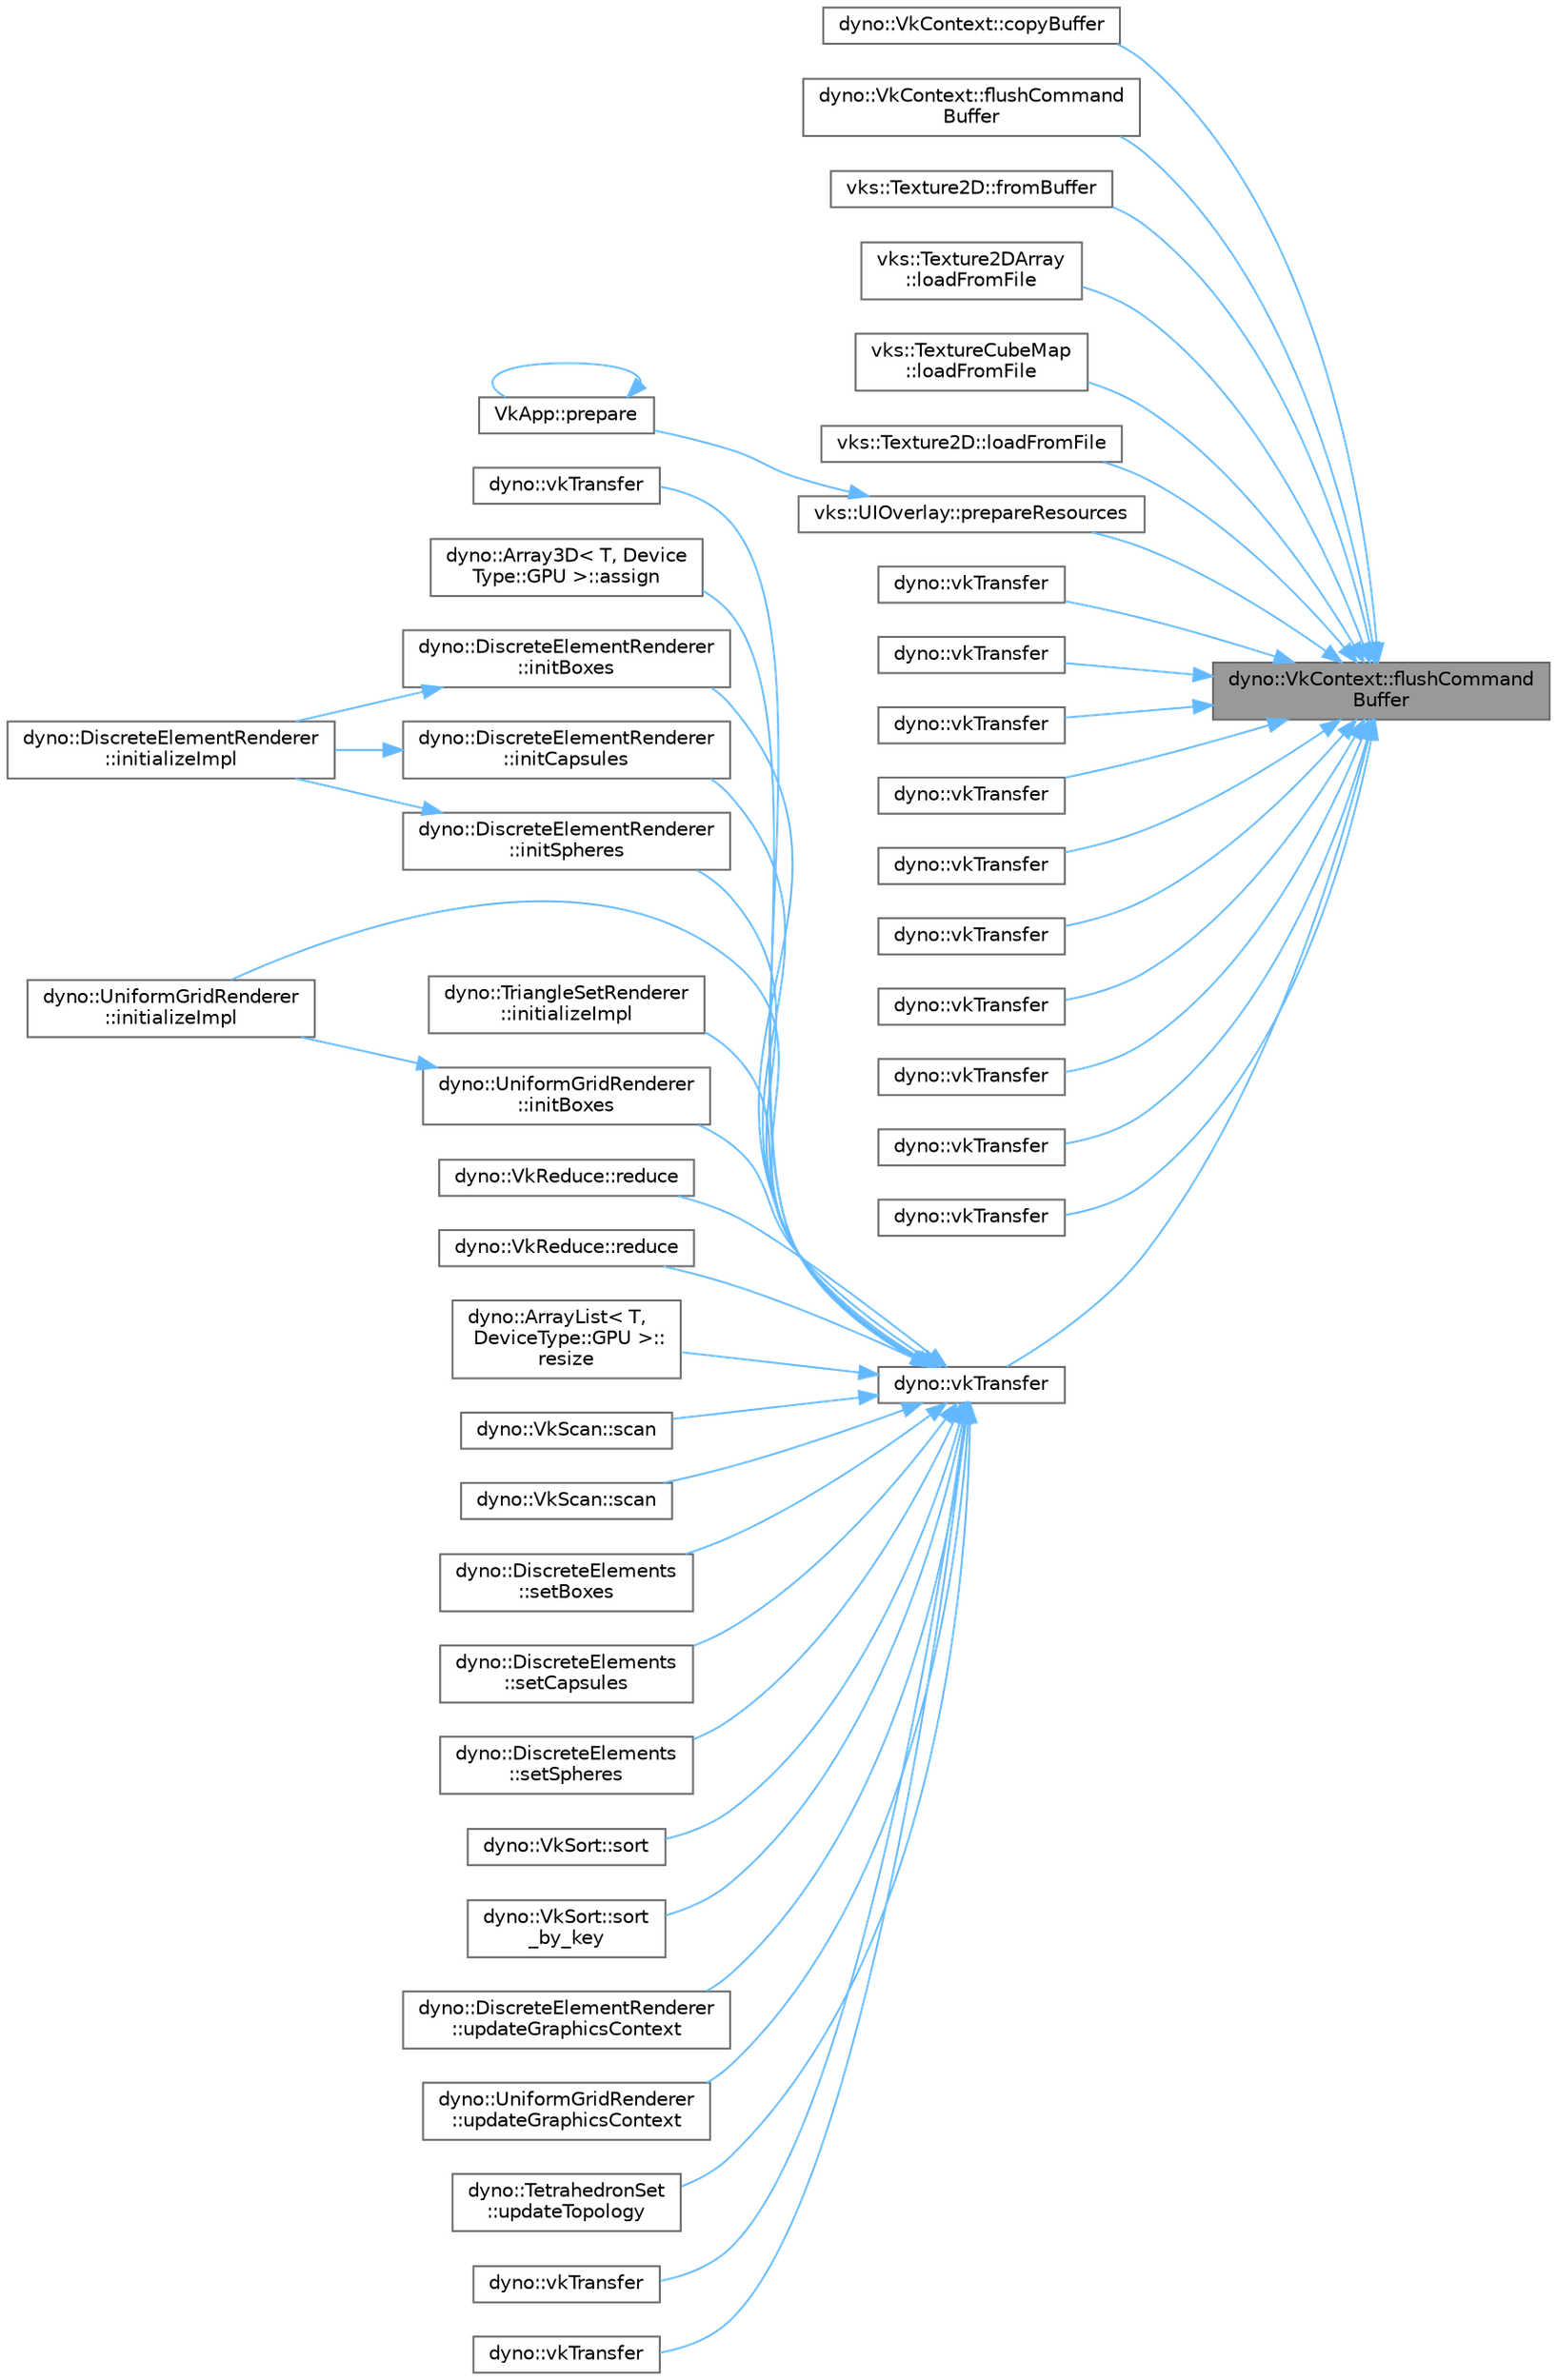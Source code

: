 digraph "dyno::VkContext::flushCommandBuffer"
{
 // LATEX_PDF_SIZE
  bgcolor="transparent";
  edge [fontname=Helvetica,fontsize=10,labelfontname=Helvetica,labelfontsize=10];
  node [fontname=Helvetica,fontsize=10,shape=box,height=0.2,width=0.4];
  rankdir="RL";
  Node1 [id="Node000001",label="dyno::VkContext::flushCommand\lBuffer",height=0.2,width=0.4,color="gray40", fillcolor="grey60", style="filled", fontcolor="black",tooltip=" "];
  Node1 -> Node2 [id="edge1_Node000001_Node000002",dir="back",color="steelblue1",style="solid",tooltip=" "];
  Node2 [id="Node000002",label="dyno::VkContext::copyBuffer",height=0.2,width=0.4,color="grey40", fillcolor="white", style="filled",URL="$classdyno_1_1_vk_context.html#a79a3bf896c584475c2955d58c5605107",tooltip=" "];
  Node1 -> Node3 [id="edge2_Node000001_Node000003",dir="back",color="steelblue1",style="solid",tooltip=" "];
  Node3 [id="Node000003",label="dyno::VkContext::flushCommand\lBuffer",height=0.2,width=0.4,color="grey40", fillcolor="white", style="filled",URL="$classdyno_1_1_vk_context.html#a25be21cfcc1cb217339e7ef1a1324ab6",tooltip=" "];
  Node1 -> Node4 [id="edge3_Node000001_Node000004",dir="back",color="steelblue1",style="solid",tooltip=" "];
  Node4 [id="Node000004",label="vks::Texture2D::fromBuffer",height=0.2,width=0.4,color="grey40", fillcolor="white", style="filled",URL="$classvks_1_1_texture2_d.html#ac745dcca212ebf1c8b62ead200466462",tooltip=" "];
  Node1 -> Node5 [id="edge4_Node000001_Node000005",dir="back",color="steelblue1",style="solid",tooltip=" "];
  Node5 [id="Node000005",label="vks::Texture2DArray\l::loadFromFile",height=0.2,width=0.4,color="grey40", fillcolor="white", style="filled",URL="$classvks_1_1_texture2_d_array.html#ab04d9b5892e3f346bfc0a56b7a3b04d0",tooltip=" "];
  Node1 -> Node6 [id="edge5_Node000001_Node000006",dir="back",color="steelblue1",style="solid",tooltip=" "];
  Node6 [id="Node000006",label="vks::TextureCubeMap\l::loadFromFile",height=0.2,width=0.4,color="grey40", fillcolor="white", style="filled",URL="$classvks_1_1_texture_cube_map.html#ae31eb15998c8b0283547153a375a24f9",tooltip=" "];
  Node1 -> Node7 [id="edge6_Node000001_Node000007",dir="back",color="steelblue1",style="solid",tooltip=" "];
  Node7 [id="Node000007",label="vks::Texture2D::loadFromFile",height=0.2,width=0.4,color="grey40", fillcolor="white", style="filled",URL="$classvks_1_1_texture2_d.html#a84a769810d68c2bda48de43088513292",tooltip=" "];
  Node1 -> Node8 [id="edge7_Node000001_Node000008",dir="back",color="steelblue1",style="solid",tooltip=" "];
  Node8 [id="Node000008",label="vks::UIOverlay::prepareResources",height=0.2,width=0.4,color="grey40", fillcolor="white", style="filled",URL="$classvks_1_1_u_i_overlay.html#a172f4166d40c528b5265c77646939fae",tooltip=" "];
  Node8 -> Node9 [id="edge8_Node000008_Node000009",dir="back",color="steelblue1",style="solid",tooltip=" "];
  Node9 [id="Node000009",label="VkApp::prepare",height=0.2,width=0.4,color="grey40", fillcolor="white", style="filled",URL="$class_vk_app.html#aa232b32eb5b90698500190d0fe004cdb",tooltip="Prepares all Vulkan resources and functions required to run the sample."];
  Node9 -> Node9 [id="edge9_Node000009_Node000009",dir="back",color="steelblue1",style="solid",tooltip=" "];
  Node1 -> Node10 [id="edge10_Node000001_Node000010",dir="back",color="steelblue1",style="solid",tooltip=" "];
  Node10 [id="Node000010",label="dyno::vkTransfer",height=0.2,width=0.4,color="grey40", fillcolor="white", style="filled",URL="$namespacedyno.html#aa2ea8b70efdef724bf4aaf8a46e91ba5",tooltip=" "];
  Node1 -> Node11 [id="edge11_Node000001_Node000011",dir="back",color="steelblue1",style="solid",tooltip=" "];
  Node11 [id="Node000011",label="dyno::vkTransfer",height=0.2,width=0.4,color="grey40", fillcolor="white", style="filled",URL="$namespacedyno.html#ae1c9e579a1616912441125f34e9a076e",tooltip=" "];
  Node1 -> Node12 [id="edge12_Node000001_Node000012",dir="back",color="steelblue1",style="solid",tooltip=" "];
  Node12 [id="Node000012",label="dyno::vkTransfer",height=0.2,width=0.4,color="grey40", fillcolor="white", style="filled",URL="$namespacedyno.html#a83a1be2ea9b705aa846c3dd570e6a9db",tooltip=" "];
  Node1 -> Node13 [id="edge13_Node000001_Node000013",dir="back",color="steelblue1",style="solid",tooltip=" "];
  Node13 [id="Node000013",label="dyno::vkTransfer",height=0.2,width=0.4,color="grey40", fillcolor="white", style="filled",URL="$namespacedyno.html#a26e7f739cf2b791a93fa5fc99e255905",tooltip=" "];
  Node1 -> Node14 [id="edge14_Node000001_Node000014",dir="back",color="steelblue1",style="solid",tooltip=" "];
  Node14 [id="Node000014",label="dyno::vkTransfer",height=0.2,width=0.4,color="grey40", fillcolor="white", style="filled",URL="$namespacedyno.html#a0f99fecfe81fd70d9f11cbd25a151e8e",tooltip=" "];
  Node1 -> Node15 [id="edge15_Node000001_Node000015",dir="back",color="steelblue1",style="solid",tooltip=" "];
  Node15 [id="Node000015",label="dyno::vkTransfer",height=0.2,width=0.4,color="grey40", fillcolor="white", style="filled",URL="$namespacedyno.html#aa51e5cb5b8b533bd54480df90d445677",tooltip=" "];
  Node1 -> Node16 [id="edge16_Node000001_Node000016",dir="back",color="steelblue1",style="solid",tooltip=" "];
  Node16 [id="Node000016",label="dyno::vkTransfer",height=0.2,width=0.4,color="grey40", fillcolor="white", style="filled",URL="$namespacedyno.html#a8704f664e94c7e4c7f661eb7ff459a0d",tooltip=" "];
  Node1 -> Node17 [id="edge17_Node000001_Node000017",dir="back",color="steelblue1",style="solid",tooltip=" "];
  Node17 [id="Node000017",label="dyno::vkTransfer",height=0.2,width=0.4,color="grey40", fillcolor="white", style="filled",URL="$namespacedyno.html#a5a00b5a07313d3615ade9c42cabbb75f",tooltip=" "];
  Node1 -> Node18 [id="edge18_Node000001_Node000018",dir="back",color="steelblue1",style="solid",tooltip=" "];
  Node18 [id="Node000018",label="dyno::vkTransfer",height=0.2,width=0.4,color="grey40", fillcolor="white", style="filled",URL="$namespacedyno.html#a63290b0f173ee080104e240ba8da2191",tooltip=" "];
  Node1 -> Node19 [id="edge19_Node000001_Node000019",dir="back",color="steelblue1",style="solid",tooltip=" "];
  Node19 [id="Node000019",label="dyno::vkTransfer",height=0.2,width=0.4,color="grey40", fillcolor="white", style="filled",URL="$namespacedyno.html#a8ff66ec74d49070c7d7123da3af675b6",tooltip=" "];
  Node1 -> Node20 [id="edge20_Node000001_Node000020",dir="back",color="steelblue1",style="solid",tooltip=" "];
  Node20 [id="Node000020",label="dyno::vkTransfer",height=0.2,width=0.4,color="grey40", fillcolor="white", style="filled",URL="$namespacedyno.html#adc5f45c2a361d9e356051f6aa6b13a5f",tooltip=" "];
  Node20 -> Node21 [id="edge21_Node000020_Node000021",dir="back",color="steelblue1",style="solid",tooltip=" "];
  Node21 [id="Node000021",label="dyno::Array3D\< T, Device\lType::GPU \>::assign",height=0.2,width=0.4,color="grey40", fillcolor="white", style="filled",URL="$classdyno_1_1_array3_d_3_01_t_00_01_device_type_1_1_g_p_u_01_4.html#a9387be8152b7cca960f438ba9121b9fc",tooltip=" "];
  Node20 -> Node22 [id="edge22_Node000020_Node000022",dir="back",color="steelblue1",style="solid",tooltip=" "];
  Node22 [id="Node000022",label="dyno::DiscreteElementRenderer\l::initBoxes",height=0.2,width=0.4,color="grey40", fillcolor="white", style="filled",URL="$classdyno_1_1_discrete_element_renderer.html#a237d475786bf5c195ae5629681cee7c5",tooltip=" "];
  Node22 -> Node23 [id="edge23_Node000022_Node000023",dir="back",color="steelblue1",style="solid",tooltip=" "];
  Node23 [id="Node000023",label="dyno::DiscreteElementRenderer\l::initializeImpl",height=0.2,width=0.4,color="grey40", fillcolor="white", style="filled",URL="$classdyno_1_1_discrete_element_renderer.html#a0a11859b38532c52718450df80b3fdf1",tooltip=" "];
  Node20 -> Node24 [id="edge24_Node000020_Node000024",dir="back",color="steelblue1",style="solid",tooltip=" "];
  Node24 [id="Node000024",label="dyno::UniformGridRenderer\l::initBoxes",height=0.2,width=0.4,color="grey40", fillcolor="white", style="filled",URL="$classdyno_1_1_uniform_grid_renderer.html#abef50f9c359af5c060cc29dfc3e6ffd6",tooltip=" "];
  Node24 -> Node25 [id="edge25_Node000024_Node000025",dir="back",color="steelblue1",style="solid",tooltip=" "];
  Node25 [id="Node000025",label="dyno::UniformGridRenderer\l::initializeImpl",height=0.2,width=0.4,color="grey40", fillcolor="white", style="filled",URL="$classdyno_1_1_uniform_grid_renderer.html#ab184d2155c82a06f02d53d926d26a320",tooltip=" "];
  Node20 -> Node26 [id="edge26_Node000020_Node000026",dir="back",color="steelblue1",style="solid",tooltip=" "];
  Node26 [id="Node000026",label="dyno::DiscreteElementRenderer\l::initCapsules",height=0.2,width=0.4,color="grey40", fillcolor="white", style="filled",URL="$classdyno_1_1_discrete_element_renderer.html#abecf6640e344015568c027e20dd9d8d9",tooltip=" "];
  Node26 -> Node23 [id="edge27_Node000026_Node000023",dir="back",color="steelblue1",style="solid",tooltip=" "];
  Node20 -> Node27 [id="edge28_Node000020_Node000027",dir="back",color="steelblue1",style="solid",tooltip=" "];
  Node27 [id="Node000027",label="dyno::TriangleSetRenderer\l::initializeImpl",height=0.2,width=0.4,color="grey40", fillcolor="white", style="filled",URL="$classdyno_1_1_triangle_set_renderer.html#a8f6938982936894538a2b36e2eb008a6",tooltip=" "];
  Node20 -> Node25 [id="edge29_Node000020_Node000025",dir="back",color="steelblue1",style="solid",tooltip=" "];
  Node20 -> Node28 [id="edge30_Node000020_Node000028",dir="back",color="steelblue1",style="solid",tooltip=" "];
  Node28 [id="Node000028",label="dyno::DiscreteElementRenderer\l::initSpheres",height=0.2,width=0.4,color="grey40", fillcolor="white", style="filled",URL="$classdyno_1_1_discrete_element_renderer.html#a87527d5bea5642a3c7f62af4a3bb068a",tooltip=" "];
  Node28 -> Node23 [id="edge31_Node000028_Node000023",dir="back",color="steelblue1",style="solid",tooltip=" "];
  Node20 -> Node29 [id="edge32_Node000020_Node000029",dir="back",color="steelblue1",style="solid",tooltip=" "];
  Node29 [id="Node000029",label="dyno::VkReduce::reduce",height=0.2,width=0.4,color="grey40", fillcolor="white", style="filled",URL="$classdyno_1_1_vk_reduce.html#aedbef0d1b37f08c95f83de88258e9145",tooltip=" "];
  Node20 -> Node30 [id="edge33_Node000020_Node000030",dir="back",color="steelblue1",style="solid",tooltip=" "];
  Node30 [id="Node000030",label="dyno::VkReduce::reduce",height=0.2,width=0.4,color="grey40", fillcolor="white", style="filled",URL="$classdyno_1_1_vk_reduce.html#a6ceb503c7e89d56d55496275a8dd63f1",tooltip=" "];
  Node20 -> Node31 [id="edge34_Node000020_Node000031",dir="back",color="steelblue1",style="solid",tooltip=" "];
  Node31 [id="Node000031",label="dyno::ArrayList\< T,\l DeviceType::GPU \>::\lresize",height=0.2,width=0.4,color="grey40", fillcolor="white", style="filled",URL="$classdyno_1_1_array_list_3_01_t_00_01_device_type_1_1_g_p_u_01_4.html#aaef06f2c2d4f4eccdc8bea29872bac21",tooltip=" "];
  Node20 -> Node32 [id="edge35_Node000020_Node000032",dir="back",color="steelblue1",style="solid",tooltip=" "];
  Node32 [id="Node000032",label="dyno::VkScan::scan",height=0.2,width=0.4,color="grey40", fillcolor="white", style="filled",URL="$classdyno_1_1_vk_scan.html#ad123db5ba29d53977aa6d36f41224fdf",tooltip=" "];
  Node20 -> Node33 [id="edge36_Node000020_Node000033",dir="back",color="steelblue1",style="solid",tooltip=" "];
  Node33 [id="Node000033",label="dyno::VkScan::scan",height=0.2,width=0.4,color="grey40", fillcolor="white", style="filled",URL="$classdyno_1_1_vk_scan.html#a6dcd2288683f04f5f369a998b08556bf",tooltip=" "];
  Node20 -> Node34 [id="edge37_Node000020_Node000034",dir="back",color="steelblue1",style="solid",tooltip=" "];
  Node34 [id="Node000034",label="dyno::DiscreteElements\l::setBoxes",height=0.2,width=0.4,color="grey40", fillcolor="white", style="filled",URL="$classdyno_1_1_discrete_elements.html#ad6c32cb8a4783396f127c3109f481168",tooltip=" "];
  Node20 -> Node35 [id="edge38_Node000020_Node000035",dir="back",color="steelblue1",style="solid",tooltip=" "];
  Node35 [id="Node000035",label="dyno::DiscreteElements\l::setCapsules",height=0.2,width=0.4,color="grey40", fillcolor="white", style="filled",URL="$classdyno_1_1_discrete_elements.html#a559316b056c72c62c87db6ce6cb1effa",tooltip=" "];
  Node20 -> Node36 [id="edge39_Node000020_Node000036",dir="back",color="steelblue1",style="solid",tooltip=" "];
  Node36 [id="Node000036",label="dyno::DiscreteElements\l::setSpheres",height=0.2,width=0.4,color="grey40", fillcolor="white", style="filled",URL="$classdyno_1_1_discrete_elements.html#acf0de44792d1cb8f8c577c5d432863ea",tooltip=" "];
  Node20 -> Node37 [id="edge40_Node000020_Node000037",dir="back",color="steelblue1",style="solid",tooltip=" "];
  Node37 [id="Node000037",label="dyno::VkSort::sort",height=0.2,width=0.4,color="grey40", fillcolor="white", style="filled",URL="$classdyno_1_1_vk_sort.html#a9add5390515e0d976c49e3edf095e5de",tooltip=" "];
  Node20 -> Node38 [id="edge41_Node000020_Node000038",dir="back",color="steelblue1",style="solid",tooltip=" "];
  Node38 [id="Node000038",label="dyno::VkSort::sort\l_by_key",height=0.2,width=0.4,color="grey40", fillcolor="white", style="filled",URL="$classdyno_1_1_vk_sort.html#ab4c9da2b2edce86fe6812bcbec953481",tooltip=" "];
  Node20 -> Node39 [id="edge42_Node000020_Node000039",dir="back",color="steelblue1",style="solid",tooltip=" "];
  Node39 [id="Node000039",label="dyno::DiscreteElementRenderer\l::updateGraphicsContext",height=0.2,width=0.4,color="grey40", fillcolor="white", style="filled",URL="$classdyno_1_1_discrete_element_renderer.html#a3c8815963631e18c9ed355b6e44faf1a",tooltip=" "];
  Node20 -> Node40 [id="edge43_Node000020_Node000040",dir="back",color="steelblue1",style="solid",tooltip=" "];
  Node40 [id="Node000040",label="dyno::UniformGridRenderer\l::updateGraphicsContext",height=0.2,width=0.4,color="grey40", fillcolor="white", style="filled",URL="$classdyno_1_1_uniform_grid_renderer.html#a18bd67ade5a4dedcde4b1056eda9b9d3",tooltip=" "];
  Node20 -> Node41 [id="edge44_Node000020_Node000041",dir="back",color="steelblue1",style="solid",tooltip=" "];
  Node41 [id="Node000041",label="dyno::TetrahedronSet\l::updateTopology",height=0.2,width=0.4,color="grey40", fillcolor="white", style="filled",URL="$classdyno_1_1_tetrahedron_set.html#a24fea3108002b8176f28dad847fce8a7",tooltip=" "];
  Node20 -> Node42 [id="edge45_Node000020_Node000042",dir="back",color="steelblue1",style="solid",tooltip=" "];
  Node42 [id="Node000042",label="dyno::vkTransfer",height=0.2,width=0.4,color="grey40", fillcolor="white", style="filled",URL="$namespacedyno.html#adeba824071d2350f9bee8d1f74fef244",tooltip=" "];
  Node20 -> Node43 [id="edge46_Node000020_Node000043",dir="back",color="steelblue1",style="solid",tooltip=" "];
  Node43 [id="Node000043",label="dyno::vkTransfer",height=0.2,width=0.4,color="grey40", fillcolor="white", style="filled",URL="$namespacedyno.html#a34cb01788e4a0bcca9084890b3b0488f",tooltip=" "];
  Node20 -> Node44 [id="edge47_Node000020_Node000044",dir="back",color="steelblue1",style="solid",tooltip=" "];
  Node44 [id="Node000044",label="dyno::vkTransfer",height=0.2,width=0.4,color="grey40", fillcolor="white", style="filled",URL="$namespacedyno.html#a579af54ab01fb868ea5d00926333ff7f",tooltip=" "];
}
